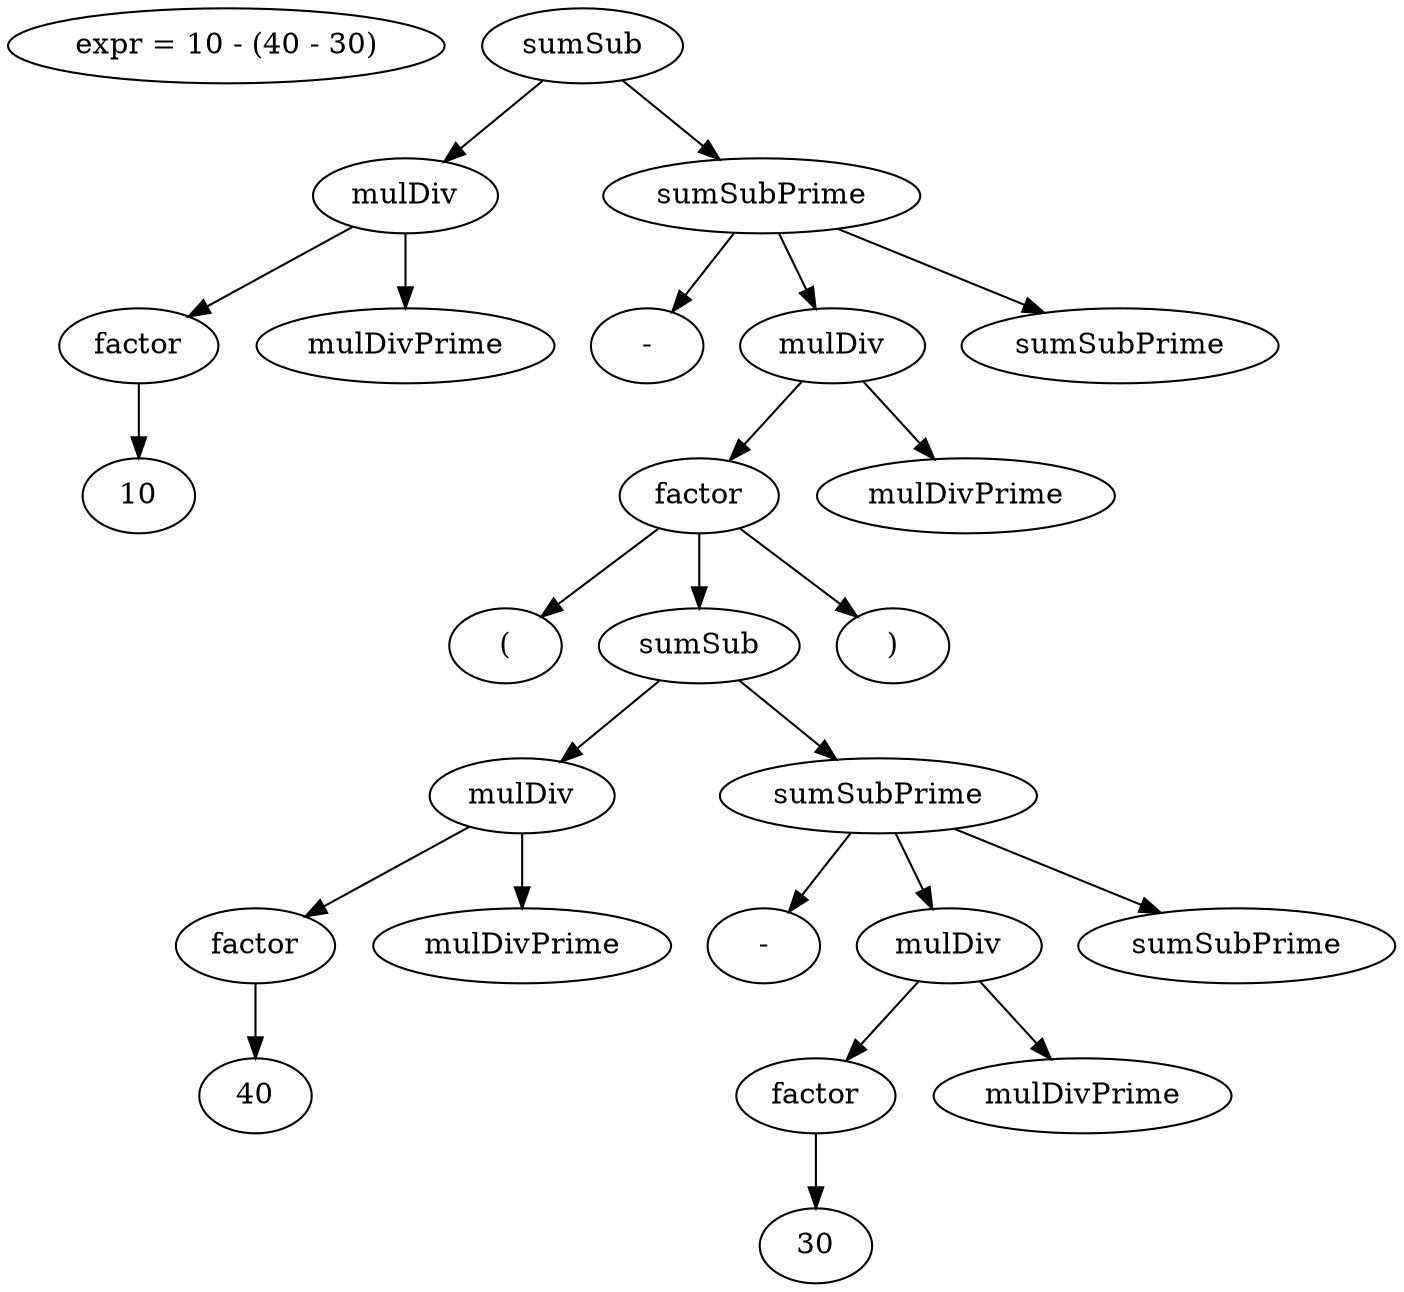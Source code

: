 digraph G {
E [label="expr = 10 - (40 - 30)"];
0 [label="sumSub"];
1 [label="mulDiv"];
2 [label="factor"];
3 [label="10"];
5 [label="mulDivPrime"];
7 [label="sumSubPrime"];
8 [label="-"];
10 [label="mulDiv"];
11 [label="factor"];
12 [label="("];
14 [label="sumSub"];
15 [label="mulDiv"];
16 [label="factor"];
17 [label="40"];
19 [label="mulDivPrime"];
21 [label="sumSubPrime"];
22 [label="-"];
24 [label="mulDiv"];
25 [label="factor"];
26 [label="30"];
28 [label="mulDivPrime"];
31 [label="sumSubPrime"];
34 [label=")"];
36 [label="mulDivPrime"];
39 [label="sumSubPrime"];
0 -> 1;
0 -> 7;
1 -> 2;
1 -> 5;
2 -> 3;
7 -> 39;
7 -> 8;
7 -> 10;
10 -> 36;
10 -> 11;
11 -> 34;
11 -> 12;
11 -> 14;
14 -> 21;
14 -> 15;
15 -> 16;
15 -> 19;
16 -> 17;
21 -> 22;
21 -> 24;
21 -> 31;
24 -> 25;
24 -> 28;
25 -> 26;
}
